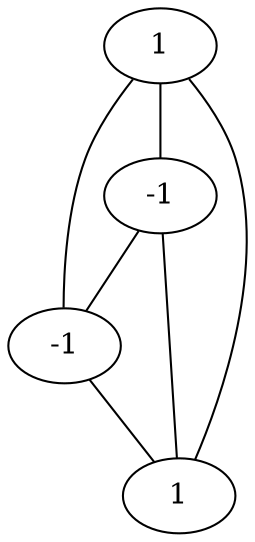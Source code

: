graph {
  "0" [
    label = "1",
  ];
  "1" [
    label = "-1",
  ];
  "2" [
    label = "-1",
  ];
  "3" [
    label = "1",
  ];
  "0" -- "1";
  "0" -- "2";
  "0" -- "3";
  "1" -- "2";
  "1" -- "3";
  "2" -- "3";
}